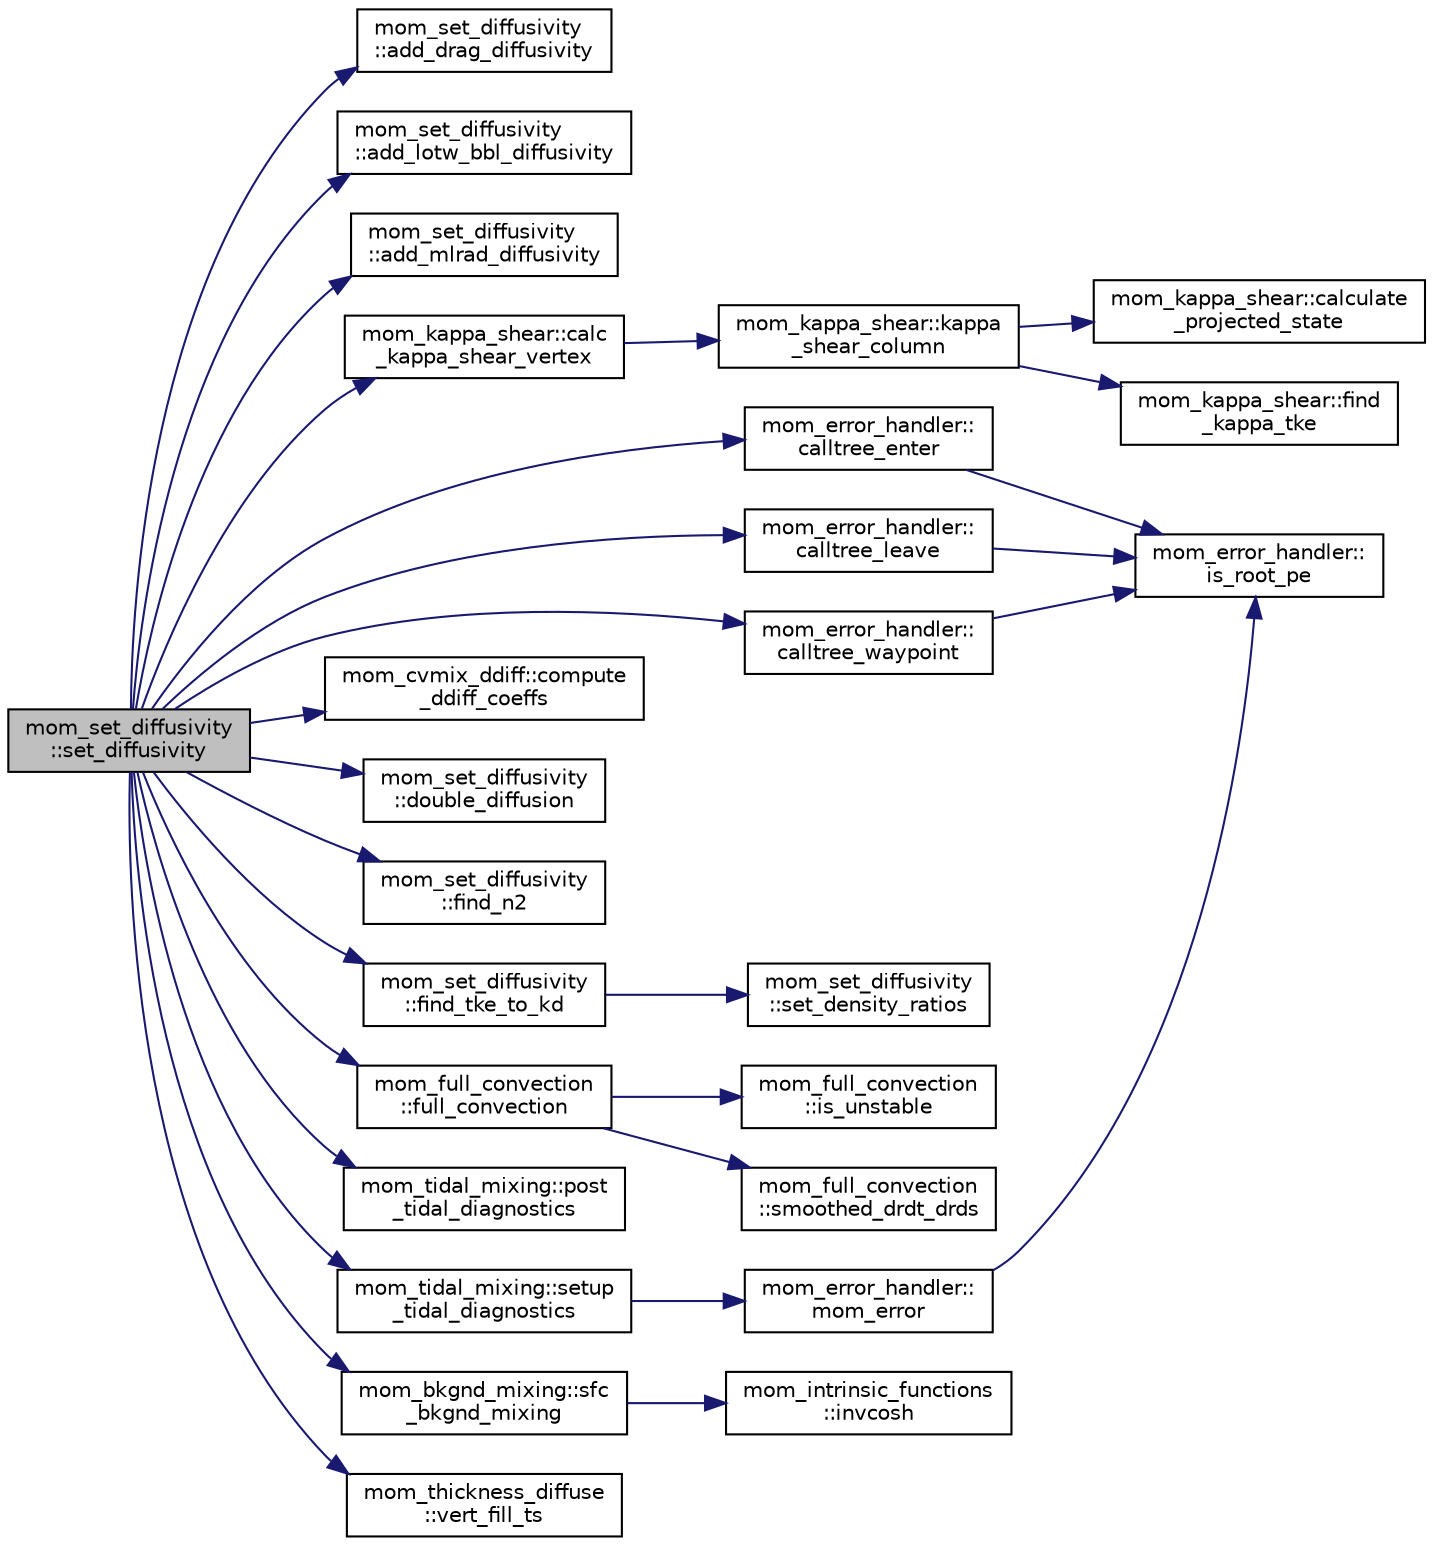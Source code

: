 digraph "mom_set_diffusivity::set_diffusivity"
{
 // INTERACTIVE_SVG=YES
 // LATEX_PDF_SIZE
  edge [fontname="Helvetica",fontsize="10",labelfontname="Helvetica",labelfontsize="10"];
  node [fontname="Helvetica",fontsize="10",shape=record];
  rankdir="LR";
  Node1 [label="mom_set_diffusivity\l::set_diffusivity",height=0.2,width=0.4,color="black", fillcolor="grey75", style="filled", fontcolor="black",tooltip="Sets the interior vertical diffusion of scalars due to the following processes:"];
  Node1 -> Node2 [color="midnightblue",fontsize="10",style="solid",fontname="Helvetica"];
  Node2 [label="mom_set_diffusivity\l::add_drag_diffusivity",height=0.2,width=0.4,color="black", fillcolor="white", style="filled",URL="$namespacemom__set__diffusivity.html#ac48033315c2bbdb5551b272a235c16e5",tooltip="This routine adds diffusion sustained by flow energy extracted by bottom drag."];
  Node1 -> Node3 [color="midnightblue",fontsize="10",style="solid",fontname="Helvetica"];
  Node3 [label="mom_set_diffusivity\l::add_lotw_bbl_diffusivity",height=0.2,width=0.4,color="black", fillcolor="white", style="filled",URL="$namespacemom__set__diffusivity.html#a27672098f057608ce55b55c827fa9259",tooltip="Calculates a BBL diffusivity use a Prandtl number 1 diffusivitiy with a law of the wall turbulent vis..."];
  Node1 -> Node4 [color="midnightblue",fontsize="10",style="solid",fontname="Helvetica"];
  Node4 [label="mom_set_diffusivity\l::add_mlrad_diffusivity",height=0.2,width=0.4,color="black", fillcolor="white", style="filled",URL="$namespacemom__set__diffusivity.html#ad72c617e2c278a21315ee4fa1425fe05",tooltip="This routine adds effects of mixed layer radiation to the layer diffusivities."];
  Node1 -> Node5 [color="midnightblue",fontsize="10",style="solid",fontname="Helvetica"];
  Node5 [label="mom_kappa_shear::calc\l_kappa_shear_vertex",height=0.2,width=0.4,color="black", fillcolor="white", style="filled",URL="$namespacemom__kappa__shear.html#a2d8e291656bab5f83179523c4bea4d85",tooltip="Subroutine for calculating shear-driven diffusivity and TKE in corner columns."];
  Node5 -> Node6 [color="midnightblue",fontsize="10",style="solid",fontname="Helvetica"];
  Node6 [label="mom_kappa_shear::kappa\l_shear_column",height=0.2,width=0.4,color="black", fillcolor="white", style="filled",URL="$namespacemom__kappa__shear.html#a2e958f055f3a86997c989f200f2752ba",tooltip="This subroutine calculates shear-driven diffusivity and TKE in a single column."];
  Node6 -> Node7 [color="midnightblue",fontsize="10",style="solid",fontname="Helvetica"];
  Node7 [label="mom_kappa_shear::calculate\l_projected_state",height=0.2,width=0.4,color="black", fillcolor="white", style="filled",URL="$namespacemom__kappa__shear.html#a0b931b0b834d887e321eb6eb1924fa9a",tooltip="This subroutine calculates the velocities, temperature and salinity that the water column will have a..."];
  Node6 -> Node8 [color="midnightblue",fontsize="10",style="solid",fontname="Helvetica"];
  Node8 [label="mom_kappa_shear::find\l_kappa_tke",height=0.2,width=0.4,color="black", fillcolor="white", style="filled",URL="$namespacemom__kappa__shear.html#a351d44e4fe5cfb5852d019a0c1e66100",tooltip="This subroutine calculates new, consistent estimates of TKE and kappa."];
  Node1 -> Node9 [color="midnightblue",fontsize="10",style="solid",fontname="Helvetica"];
  Node9 [label="mom_error_handler::\lcalltree_enter",height=0.2,width=0.4,color="black", fillcolor="white", style="filled",URL="$namespacemom__error__handler.html#a9cda07a87815f0e5594066162b4345c3",tooltip="Writes a message about entering a subroutine if call tree reporting is active."];
  Node9 -> Node10 [color="midnightblue",fontsize="10",style="solid",fontname="Helvetica"];
  Node10 [label="mom_error_handler::\lis_root_pe",height=0.2,width=0.4,color="black", fillcolor="white", style="filled",URL="$namespacemom__error__handler.html#ad5f00a53059c72fe2332d1436c80ca71",tooltip="This returns .true. if the current PE is the root PE."];
  Node1 -> Node11 [color="midnightblue",fontsize="10",style="solid",fontname="Helvetica"];
  Node11 [label="mom_error_handler::\lcalltree_leave",height=0.2,width=0.4,color="black", fillcolor="white", style="filled",URL="$namespacemom__error__handler.html#a88ea67781e2ed9b73ab7eac8ea5e8578",tooltip="Writes a message about leaving a subroutine if call tree reporting is active."];
  Node11 -> Node10 [color="midnightblue",fontsize="10",style="solid",fontname="Helvetica"];
  Node1 -> Node12 [color="midnightblue",fontsize="10",style="solid",fontname="Helvetica"];
  Node12 [label="mom_error_handler::\lcalltree_waypoint",height=0.2,width=0.4,color="black", fillcolor="white", style="filled",URL="$namespacemom__error__handler.html#a34a02e601a60f03cb97a72fe25a32853",tooltip="Writes a message about reaching a milestone if call tree reporting is active."];
  Node12 -> Node10 [color="midnightblue",fontsize="10",style="solid",fontname="Helvetica"];
  Node1 -> Node13 [color="midnightblue",fontsize="10",style="solid",fontname="Helvetica"];
  Node13 [label="mom_cvmix_ddiff::compute\l_ddiff_coeffs",height=0.2,width=0.4,color="black", fillcolor="white", style="filled",URL="$namespacemom__cvmix__ddiff.html#ad96f057e8f188e3f81347b30deed0a31",tooltip="Subroutine for computing vertical diffusion coefficients for the double diffusion mixing parameteriza..."];
  Node1 -> Node14 [color="midnightblue",fontsize="10",style="solid",fontname="Helvetica"];
  Node14 [label="mom_set_diffusivity\l::double_diffusion",height=0.2,width=0.4,color="black", fillcolor="white", style="filled",URL="$namespacemom__set__diffusivity.html#a99d0eb7701f8e04d856b75117fe7b83c",tooltip="This subroutine sets the additional diffusivities of temperature and salinity due to double diffusion..."];
  Node1 -> Node15 [color="midnightblue",fontsize="10",style="solid",fontname="Helvetica"];
  Node15 [label="mom_set_diffusivity\l::find_n2",height=0.2,width=0.4,color="black", fillcolor="white", style="filled",URL="$namespacemom__set__diffusivity.html#afef80c2221be24f63f1ca96c2abe6fa9",tooltip="Calculate Brunt-Vaisala frequency, N^2."];
  Node1 -> Node16 [color="midnightblue",fontsize="10",style="solid",fontname="Helvetica"];
  Node16 [label="mom_set_diffusivity\l::find_tke_to_kd",height=0.2,width=0.4,color="black", fillcolor="white", style="filled",URL="$namespacemom__set__diffusivity.html#a07c0ab3f141f8f9e057be3150a940a94",tooltip="Convert turbulent kinetic energy to diffusivity."];
  Node16 -> Node17 [color="midnightblue",fontsize="10",style="solid",fontname="Helvetica"];
  Node17 [label="mom_set_diffusivity\l::set_density_ratios",height=0.2,width=0.4,color="black", fillcolor="white", style="filled",URL="$namespacemom__set__diffusivity.html#ae1b3a63b8470de5a3d9ba9706376281b",tooltip=" "];
  Node1 -> Node18 [color="midnightblue",fontsize="10",style="solid",fontname="Helvetica"];
  Node18 [label="mom_full_convection\l::full_convection",height=0.2,width=0.4,color="black", fillcolor="white", style="filled",URL="$namespacemom__full__convection.html#a327a95712c5da253285dd808a178f2b0",tooltip="Calculate new temperatures and salinities that have been subject to full convective mixing."];
  Node18 -> Node19 [color="midnightblue",fontsize="10",style="solid",fontname="Helvetica"];
  Node19 [label="mom_full_convection\l::is_unstable",height=0.2,width=0.4,color="black", fillcolor="white", style="filled",URL="$namespacemom__full__convection.html#a2d2d4f8f10e25a0d9dc9bdfbf6729fe0",tooltip="This function returns True if the profiles around the given interface will be statically unstable aft..."];
  Node18 -> Node20 [color="midnightblue",fontsize="10",style="solid",fontname="Helvetica"];
  Node20 [label="mom_full_convection\l::smoothed_drdt_drds",height=0.2,width=0.4,color="black", fillcolor="white", style="filled",URL="$namespacemom__full__convection.html#a2e24ce95201c7690b82f38ecbdf6620b",tooltip="Returns the partial derivatives of locally referenced potential density with temperature and salinity..."];
  Node1 -> Node21 [color="midnightblue",fontsize="10",style="solid",fontname="Helvetica"];
  Node21 [label="mom_tidal_mixing::post\l_tidal_diagnostics",height=0.2,width=0.4,color="black", fillcolor="white", style="filled",URL="$namespacemom__tidal__mixing.html#af6fabb2bc6e4aabd3187938bda8098ec",tooltip="This subroutine offers up diagnostics of the tidal mixing."];
  Node1 -> Node22 [color="midnightblue",fontsize="10",style="solid",fontname="Helvetica"];
  Node22 [label="mom_tidal_mixing::setup\l_tidal_diagnostics",height=0.2,width=0.4,color="black", fillcolor="white", style="filled",URL="$namespacemom__tidal__mixing.html#a7d2dfb64df35957d1252ce841c0cdf43",tooltip="Sets up diagnostics arrays for tidal mixing."];
  Node22 -> Node23 [color="midnightblue",fontsize="10",style="solid",fontname="Helvetica"];
  Node23 [label="mom_error_handler::\lmom_error",height=0.2,width=0.4,color="black", fillcolor="white", style="filled",URL="$namespacemom__error__handler.html#a460cfb79a06c29fc249952c2a3710d67",tooltip="This provides a convenient interface for writing an mpp_error message with run-time filter based on a..."];
  Node23 -> Node10 [color="midnightblue",fontsize="10",style="solid",fontname="Helvetica"];
  Node1 -> Node24 [color="midnightblue",fontsize="10",style="solid",fontname="Helvetica"];
  Node24 [label="mom_bkgnd_mixing::sfc\l_bkgnd_mixing",height=0.2,width=0.4,color="black", fillcolor="white", style="filled",URL="$namespacemom__bkgnd__mixing.html#ac43e811804d24aa3a648bf8ebb499887",tooltip="Get surface vertical background diffusivities/viscosities."];
  Node24 -> Node25 [color="midnightblue",fontsize="10",style="solid",fontname="Helvetica"];
  Node25 [label="mom_intrinsic_functions\l::invcosh",height=0.2,width=0.4,color="black", fillcolor="white", style="filled",URL="$namespacemom__intrinsic__functions.html#a8c2f5945631280be41cfa981515e63fc",tooltip="Evaluate the inverse cosh, either using a math library or an equivalent expression."];
  Node1 -> Node26 [color="midnightblue",fontsize="10",style="solid",fontname="Helvetica"];
  Node26 [label="mom_thickness_diffuse\l::vert_fill_ts",height=0.2,width=0.4,color="black", fillcolor="white", style="filled",URL="$namespacemom__thickness__diffuse.html#aff6aa879773518e476ed0a603a1a301e",tooltip="Fills tracer values in massless layers with sensible values by diffusing vertically with a (small) co..."];
}
